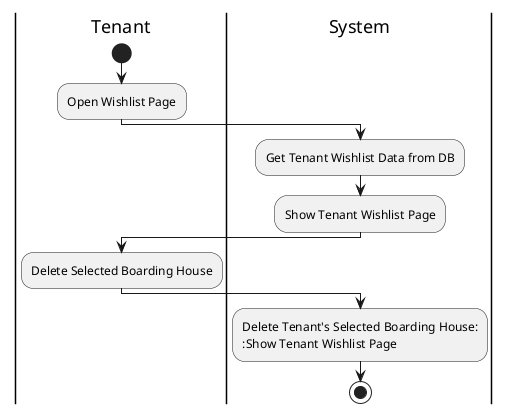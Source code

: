 @startuml

|Tenant|
start
    :Open Wishlist Page;

|System|
    :Get Tenant Wishlist Data from DB;
    :Show Tenant Wishlist Page;

|Tenant|
    :Delete Selected Boarding House;
|System|
    :Delete Tenant's Selected Boarding House:
    :Show Tenant Wishlist Page;
stop

@enduml